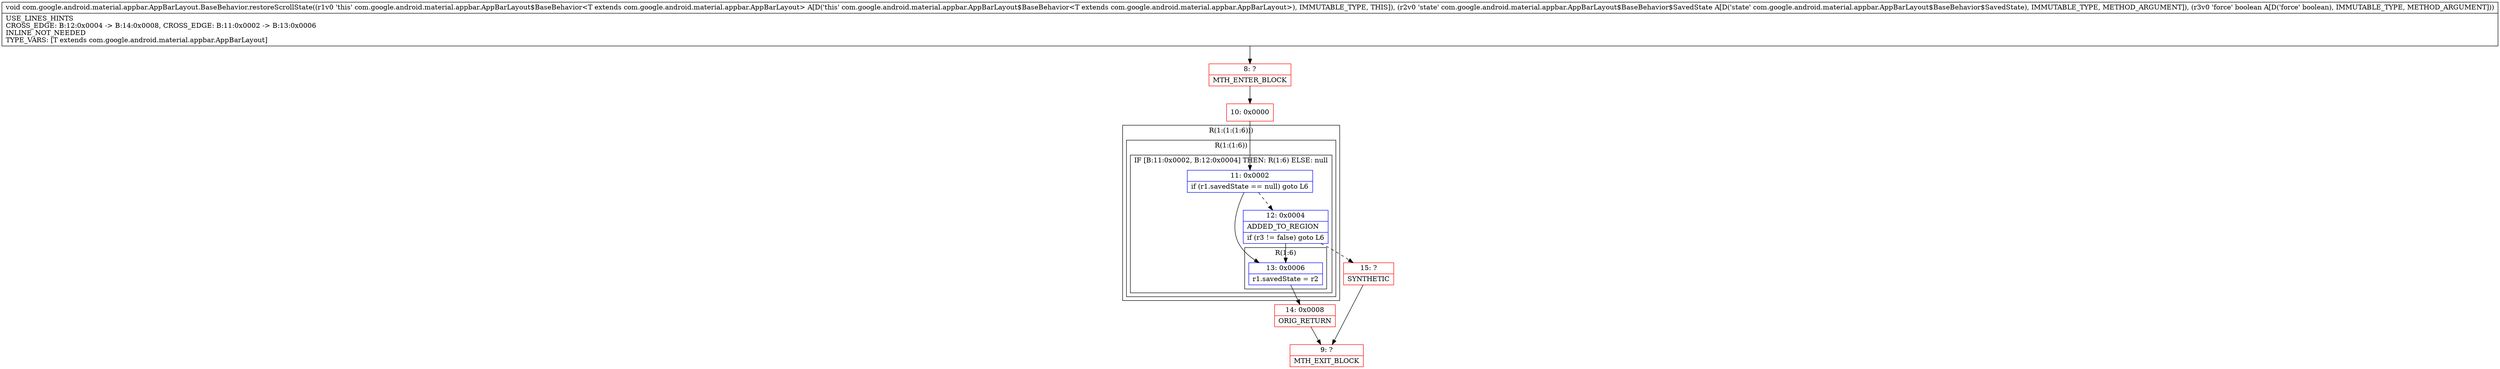 digraph "CFG forcom.google.android.material.appbar.AppBarLayout.BaseBehavior.restoreScrollState(Lcom\/google\/android\/material\/appbar\/AppBarLayout$BaseBehavior$SavedState;Z)V" {
subgraph cluster_Region_1746862993 {
label = "R(1:(1:(1:6)))";
node [shape=record,color=blue];
subgraph cluster_Region_1837578554 {
label = "R(1:(1:6))";
node [shape=record,color=blue];
subgraph cluster_IfRegion_1198278155 {
label = "IF [B:11:0x0002, B:12:0x0004] THEN: R(1:6) ELSE: null";
node [shape=record,color=blue];
Node_11 [shape=record,label="{11\:\ 0x0002|if (r1.savedState == null) goto L6\l}"];
Node_12 [shape=record,label="{12\:\ 0x0004|ADDED_TO_REGION\l|if (r3 != false) goto L6\l}"];
subgraph cluster_Region_1399755105 {
label = "R(1:6)";
node [shape=record,color=blue];
Node_13 [shape=record,label="{13\:\ 0x0006|r1.savedState = r2\l}"];
}
}
}
}
Node_8 [shape=record,color=red,label="{8\:\ ?|MTH_ENTER_BLOCK\l}"];
Node_10 [shape=record,color=red,label="{10\:\ 0x0000}"];
Node_15 [shape=record,color=red,label="{15\:\ ?|SYNTHETIC\l}"];
Node_9 [shape=record,color=red,label="{9\:\ ?|MTH_EXIT_BLOCK\l}"];
Node_14 [shape=record,color=red,label="{14\:\ 0x0008|ORIG_RETURN\l}"];
MethodNode[shape=record,label="{void com.google.android.material.appbar.AppBarLayout.BaseBehavior.restoreScrollState((r1v0 'this' com.google.android.material.appbar.AppBarLayout$BaseBehavior\<T extends com.google.android.material.appbar.AppBarLayout\> A[D('this' com.google.android.material.appbar.AppBarLayout$BaseBehavior\<T extends com.google.android.material.appbar.AppBarLayout\>), IMMUTABLE_TYPE, THIS]), (r2v0 'state' com.google.android.material.appbar.AppBarLayout$BaseBehavior$SavedState A[D('state' com.google.android.material.appbar.AppBarLayout$BaseBehavior$SavedState), IMMUTABLE_TYPE, METHOD_ARGUMENT]), (r3v0 'force' boolean A[D('force' boolean), IMMUTABLE_TYPE, METHOD_ARGUMENT]))  | USE_LINES_HINTS\lCROSS_EDGE: B:12:0x0004 \-\> B:14:0x0008, CROSS_EDGE: B:11:0x0002 \-\> B:13:0x0006\lINLINE_NOT_NEEDED\lTYPE_VARS: [T extends com.google.android.material.appbar.AppBarLayout]\l}"];
MethodNode -> Node_8;Node_11 -> Node_12[style=dashed];
Node_11 -> Node_13;
Node_12 -> Node_13;
Node_12 -> Node_15[style=dashed];
Node_13 -> Node_14;
Node_8 -> Node_10;
Node_10 -> Node_11;
Node_15 -> Node_9;
Node_14 -> Node_9;
}

